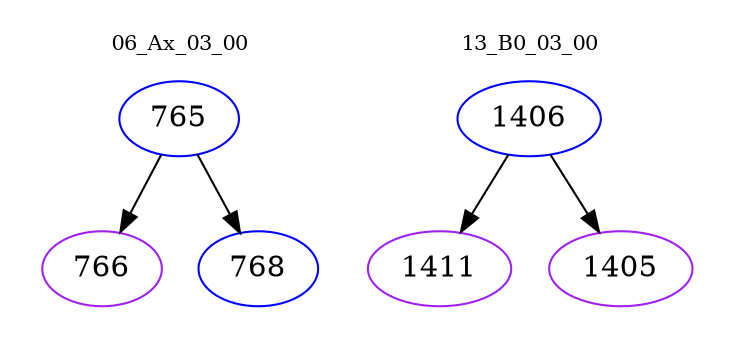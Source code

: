 digraph{
subgraph cluster_0 {
color = white
label = "06_Ax_03_00";
fontsize=10;
T0_765 [label="765", color="blue"]
T0_765 -> T0_766 [color="black"]
T0_766 [label="766", color="purple"]
T0_765 -> T0_768 [color="black"]
T0_768 [label="768", color="blue"]
}
subgraph cluster_1 {
color = white
label = "13_B0_03_00";
fontsize=10;
T1_1406 [label="1406", color="blue"]
T1_1406 -> T1_1411 [color="black"]
T1_1411 [label="1411", color="purple"]
T1_1406 -> T1_1405 [color="black"]
T1_1405 [label="1405", color="purple"]
}
}
